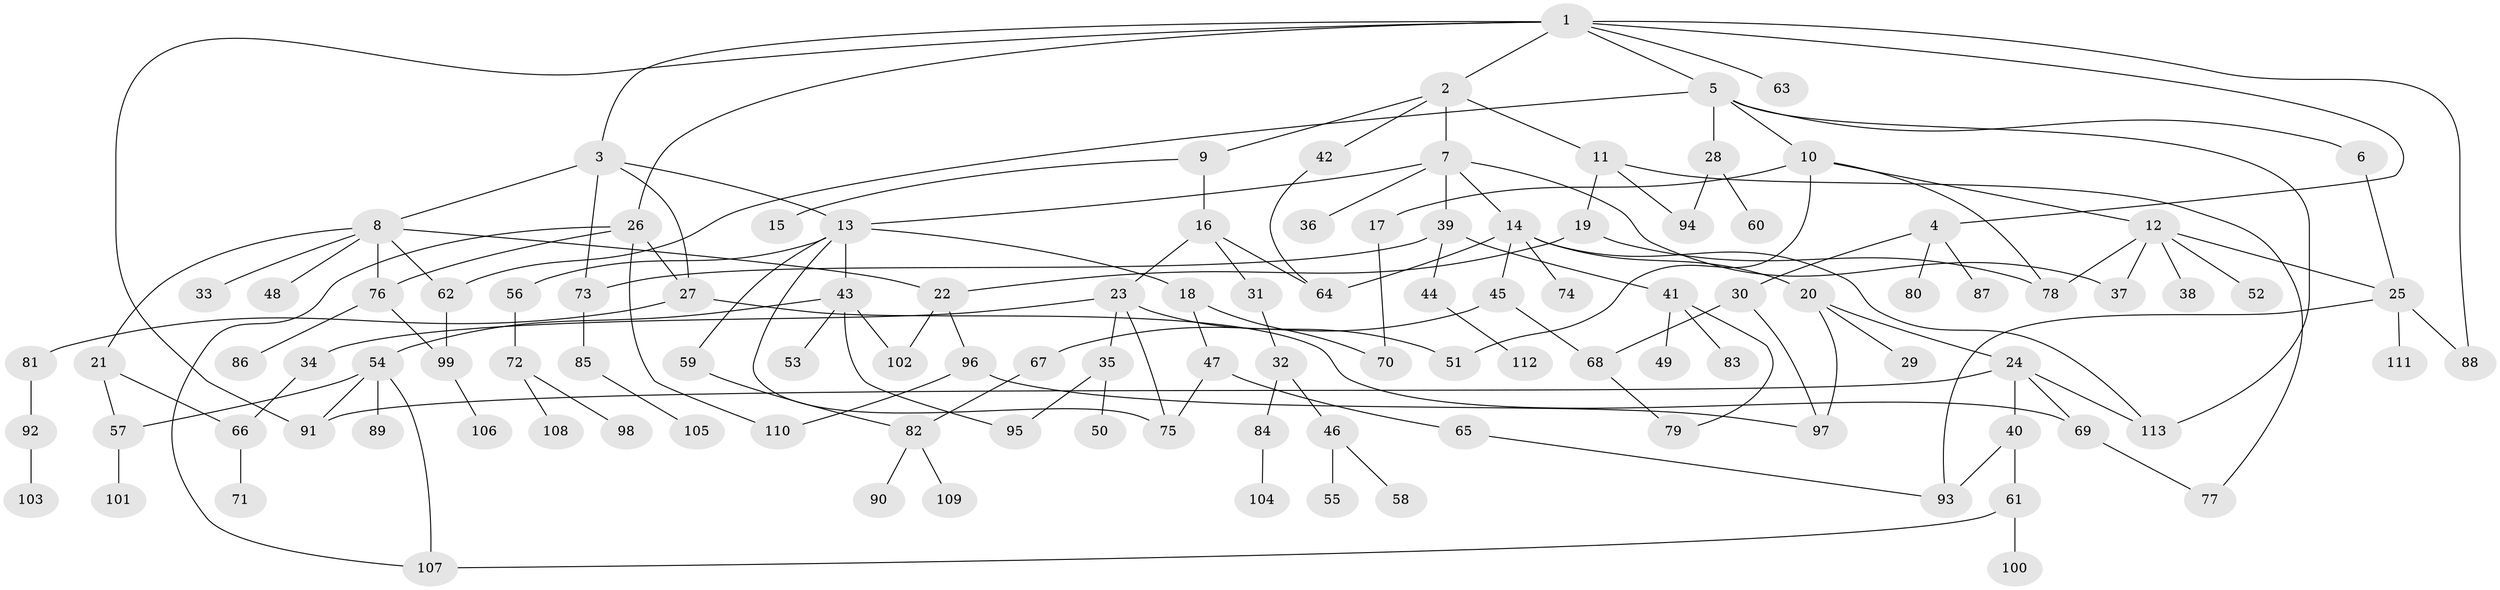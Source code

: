 // coarse degree distribution, {7: 0.014492753623188406, 6: 0.08695652173913043, 5: 0.07246376811594203, 4: 0.14492753623188406, 2: 0.30434782608695654, 3: 0.18840579710144928, 9: 0.014492753623188406, 1: 0.17391304347826086}
// Generated by graph-tools (version 1.1) at 2025/49/03/04/25 22:49:03]
// undirected, 113 vertices, 151 edges
graph export_dot {
  node [color=gray90,style=filled];
  1;
  2;
  3;
  4;
  5;
  6;
  7;
  8;
  9;
  10;
  11;
  12;
  13;
  14;
  15;
  16;
  17;
  18;
  19;
  20;
  21;
  22;
  23;
  24;
  25;
  26;
  27;
  28;
  29;
  30;
  31;
  32;
  33;
  34;
  35;
  36;
  37;
  38;
  39;
  40;
  41;
  42;
  43;
  44;
  45;
  46;
  47;
  48;
  49;
  50;
  51;
  52;
  53;
  54;
  55;
  56;
  57;
  58;
  59;
  60;
  61;
  62;
  63;
  64;
  65;
  66;
  67;
  68;
  69;
  70;
  71;
  72;
  73;
  74;
  75;
  76;
  77;
  78;
  79;
  80;
  81;
  82;
  83;
  84;
  85;
  86;
  87;
  88;
  89;
  90;
  91;
  92;
  93;
  94;
  95;
  96;
  97;
  98;
  99;
  100;
  101;
  102;
  103;
  104;
  105;
  106;
  107;
  108;
  109;
  110;
  111;
  112;
  113;
  1 -- 2;
  1 -- 3;
  1 -- 4;
  1 -- 5;
  1 -- 26;
  1 -- 63;
  1 -- 88;
  1 -- 91;
  2 -- 7;
  2 -- 9;
  2 -- 11;
  2 -- 42;
  3 -- 8;
  3 -- 13;
  3 -- 73;
  3 -- 27;
  4 -- 30;
  4 -- 80;
  4 -- 87;
  5 -- 6;
  5 -- 10;
  5 -- 28;
  5 -- 62;
  5 -- 113;
  6 -- 25;
  7 -- 14;
  7 -- 36;
  7 -- 37;
  7 -- 39;
  7 -- 13;
  8 -- 21;
  8 -- 33;
  8 -- 48;
  8 -- 62;
  8 -- 76;
  8 -- 22;
  9 -- 15;
  9 -- 16;
  10 -- 12;
  10 -- 17;
  10 -- 51;
  10 -- 78;
  11 -- 19;
  11 -- 77;
  11 -- 94;
  12 -- 25;
  12 -- 38;
  12 -- 52;
  12 -- 37;
  12 -- 78;
  13 -- 18;
  13 -- 43;
  13 -- 56;
  13 -- 59;
  13 -- 75;
  14 -- 20;
  14 -- 45;
  14 -- 64;
  14 -- 74;
  14 -- 113;
  16 -- 23;
  16 -- 31;
  16 -- 64;
  17 -- 70;
  18 -- 47;
  18 -- 70;
  19 -- 22;
  19 -- 78;
  20 -- 24;
  20 -- 29;
  20 -- 97;
  21 -- 66;
  21 -- 57;
  22 -- 96;
  22 -- 102;
  23 -- 34;
  23 -- 35;
  23 -- 75;
  23 -- 51;
  24 -- 40;
  24 -- 113;
  24 -- 91;
  24 -- 69;
  25 -- 93;
  25 -- 111;
  25 -- 88;
  26 -- 27;
  26 -- 76;
  26 -- 110;
  26 -- 107;
  27 -- 69;
  27 -- 81;
  28 -- 60;
  28 -- 94;
  30 -- 68;
  30 -- 97;
  31 -- 32;
  32 -- 46;
  32 -- 84;
  34 -- 66;
  35 -- 50;
  35 -- 95;
  39 -- 41;
  39 -- 44;
  39 -- 73;
  40 -- 61;
  40 -- 93;
  41 -- 49;
  41 -- 83;
  41 -- 79;
  42 -- 64;
  43 -- 53;
  43 -- 54;
  43 -- 102;
  43 -- 95;
  44 -- 112;
  45 -- 67;
  45 -- 68;
  46 -- 55;
  46 -- 58;
  47 -- 65;
  47 -- 75;
  54 -- 57;
  54 -- 89;
  54 -- 107;
  54 -- 91;
  56 -- 72;
  57 -- 101;
  59 -- 82;
  61 -- 100;
  61 -- 107;
  62 -- 99;
  65 -- 93;
  66 -- 71;
  67 -- 82;
  68 -- 79;
  69 -- 77;
  72 -- 98;
  72 -- 108;
  73 -- 85;
  76 -- 86;
  76 -- 99;
  81 -- 92;
  82 -- 90;
  82 -- 109;
  84 -- 104;
  85 -- 105;
  92 -- 103;
  96 -- 97;
  96 -- 110;
  99 -- 106;
}
